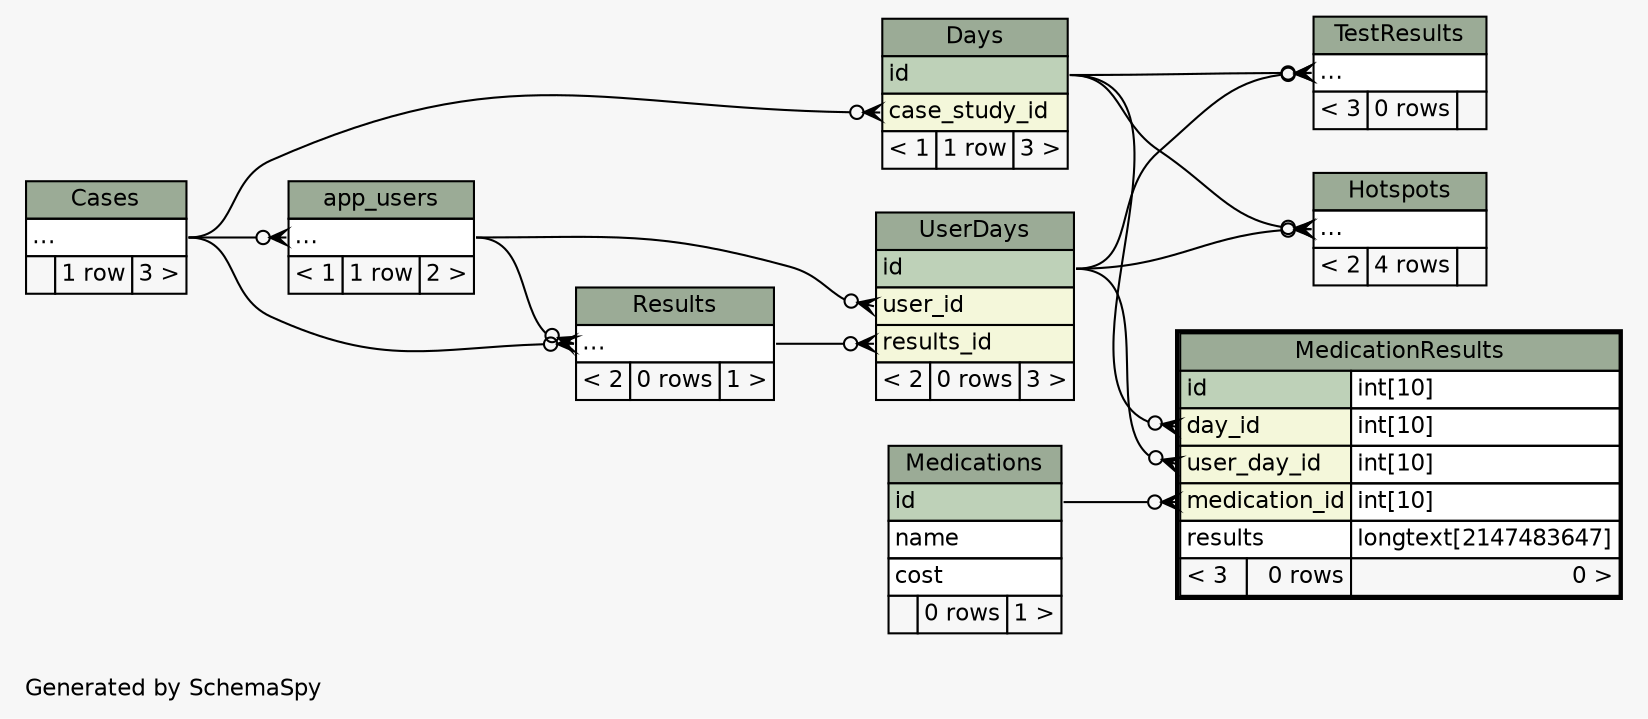 // dot 2.38.0 on Linux 4.4.0-66-generic
// SchemaSpy rev 590
digraph "twoDegreesRelationshipsDiagram" {
  graph [
    rankdir="RL"
    bgcolor="#f7f7f7"
    label="\nGenerated by SchemaSpy"
    labeljust="l"
    nodesep="0.18"
    ranksep="0.46"
    fontname="Helvetica"
    fontsize="11"
  ];
  node [
    fontname="Helvetica"
    fontsize="11"
    shape="plaintext"
  ];
  edge [
    arrowsize="0.8"
  ];
  "app_users":"elipses":w -> "Cases":"elipses":e [arrowhead=none dir=back arrowtail=crowodot];
  "Days":"case_study_id":w -> "Cases":"elipses":e [arrowhead=none dir=back arrowtail=crowodot];
  "Hotspots":"elipses":w -> "Days":"id":e [arrowhead=none dir=back arrowtail=crowodot];
  "Hotspots":"elipses":w -> "UserDays":"id":e [arrowhead=none dir=back arrowtail=crowodot];
  "MedicationResults":"day_id":w -> "Days":"id":e [arrowhead=none dir=back arrowtail=crowodot];
  "MedicationResults":"medication_id":w -> "Medications":"id":e [arrowhead=none dir=back arrowtail=crowodot];
  "MedicationResults":"user_day_id":w -> "UserDays":"id":e [arrowhead=none dir=back arrowtail=crowodot];
  "Results":"elipses":w -> "Cases":"elipses":e [arrowhead=none dir=back arrowtail=crowodot];
  "Results":"elipses":w -> "app_users":"elipses":e [arrowhead=none dir=back arrowtail=crowodot];
  "TestResults":"elipses":w -> "Days":"id":e [arrowhead=none dir=back arrowtail=crowodot];
  "TestResults":"elipses":w -> "UserDays":"id":e [arrowhead=none dir=back arrowtail=crowodot];
  "UserDays":"results_id":w -> "Results":"elipses":e [arrowhead=none dir=back arrowtail=crowodot];
  "UserDays":"user_id":w -> "app_users":"elipses":e [arrowhead=none dir=back arrowtail=crowodot];
  "app_users" [
    label=<
    <TABLE BORDER="0" CELLBORDER="1" CELLSPACING="0" BGCOLOR="#ffffff">
      <TR><TD COLSPAN="3" BGCOLOR="#9bab96" ALIGN="CENTER">app_users</TD></TR>
      <TR><TD PORT="elipses" COLSPAN="3" ALIGN="LEFT">...</TD></TR>
      <TR><TD ALIGN="LEFT" BGCOLOR="#f7f7f7">&lt; 1</TD><TD ALIGN="RIGHT" BGCOLOR="#f7f7f7">1 row</TD><TD ALIGN="RIGHT" BGCOLOR="#f7f7f7">2 &gt;</TD></TR>
    </TABLE>>
    URL="app_users.html"
    tooltip="app_users"
  ];
  "Cases" [
    label=<
    <TABLE BORDER="0" CELLBORDER="1" CELLSPACING="0" BGCOLOR="#ffffff">
      <TR><TD COLSPAN="3" BGCOLOR="#9bab96" ALIGN="CENTER">Cases</TD></TR>
      <TR><TD PORT="elipses" COLSPAN="3" ALIGN="LEFT">...</TD></TR>
      <TR><TD ALIGN="LEFT" BGCOLOR="#f7f7f7">  </TD><TD ALIGN="RIGHT" BGCOLOR="#f7f7f7">1 row</TD><TD ALIGN="RIGHT" BGCOLOR="#f7f7f7">3 &gt;</TD></TR>
    </TABLE>>
    URL="Cases.html"
    tooltip="Cases"
  ];
  "Days" [
    label=<
    <TABLE BORDER="0" CELLBORDER="1" CELLSPACING="0" BGCOLOR="#ffffff">
      <TR><TD COLSPAN="3" BGCOLOR="#9bab96" ALIGN="CENTER">Days</TD></TR>
      <TR><TD PORT="id" COLSPAN="3" BGCOLOR="#bed1b8" ALIGN="LEFT">id</TD></TR>
      <TR><TD PORT="case_study_id" COLSPAN="3" BGCOLOR="#f4f7da" ALIGN="LEFT">case_study_id</TD></TR>
      <TR><TD ALIGN="LEFT" BGCOLOR="#f7f7f7">&lt; 1</TD><TD ALIGN="RIGHT" BGCOLOR="#f7f7f7">1 row</TD><TD ALIGN="RIGHT" BGCOLOR="#f7f7f7">3 &gt;</TD></TR>
    </TABLE>>
    URL="Days.html"
    tooltip="Days"
  ];
  "Hotspots" [
    label=<
    <TABLE BORDER="0" CELLBORDER="1" CELLSPACING="0" BGCOLOR="#ffffff">
      <TR><TD COLSPAN="3" BGCOLOR="#9bab96" ALIGN="CENTER">Hotspots</TD></TR>
      <TR><TD PORT="elipses" COLSPAN="3" ALIGN="LEFT">...</TD></TR>
      <TR><TD ALIGN="LEFT" BGCOLOR="#f7f7f7">&lt; 2</TD><TD ALIGN="RIGHT" BGCOLOR="#f7f7f7">4 rows</TD><TD ALIGN="RIGHT" BGCOLOR="#f7f7f7">  </TD></TR>
    </TABLE>>
    URL="Hotspots.html"
    tooltip="Hotspots"
  ];
  "MedicationResults" [
    label=<
    <TABLE BORDER="2" CELLBORDER="1" CELLSPACING="0" BGCOLOR="#ffffff">
      <TR><TD COLSPAN="3" BGCOLOR="#9bab96" ALIGN="CENTER">MedicationResults</TD></TR>
      <TR><TD PORT="id" COLSPAN="2" BGCOLOR="#bed1b8" ALIGN="LEFT">id</TD><TD PORT="id.type" ALIGN="LEFT">int[10]</TD></TR>
      <TR><TD PORT="day_id" COLSPAN="2" BGCOLOR="#f4f7da" ALIGN="LEFT">day_id</TD><TD PORT="day_id.type" ALIGN="LEFT">int[10]</TD></TR>
      <TR><TD PORT="user_day_id" COLSPAN="2" BGCOLOR="#f4f7da" ALIGN="LEFT">user_day_id</TD><TD PORT="user_day_id.type" ALIGN="LEFT">int[10]</TD></TR>
      <TR><TD PORT="medication_id" COLSPAN="2" BGCOLOR="#f4f7da" ALIGN="LEFT">medication_id</TD><TD PORT="medication_id.type" ALIGN="LEFT">int[10]</TD></TR>
      <TR><TD PORT="results" COLSPAN="2" ALIGN="LEFT">results</TD><TD PORT="results.type" ALIGN="LEFT">longtext[2147483647]</TD></TR>
      <TR><TD ALIGN="LEFT" BGCOLOR="#f7f7f7">&lt; 3</TD><TD ALIGN="RIGHT" BGCOLOR="#f7f7f7">0 rows</TD><TD ALIGN="RIGHT" BGCOLOR="#f7f7f7">0 &gt;</TD></TR>
    </TABLE>>
    URL="MedicationResults.html"
    tooltip="MedicationResults"
  ];
  "Medications" [
    label=<
    <TABLE BORDER="0" CELLBORDER="1" CELLSPACING="0" BGCOLOR="#ffffff">
      <TR><TD COLSPAN="3" BGCOLOR="#9bab96" ALIGN="CENTER">Medications</TD></TR>
      <TR><TD PORT="id" COLSPAN="3" BGCOLOR="#bed1b8" ALIGN="LEFT">id</TD></TR>
      <TR><TD PORT="name" COLSPAN="3" ALIGN="LEFT">name</TD></TR>
      <TR><TD PORT="cost" COLSPAN="3" ALIGN="LEFT">cost</TD></TR>
      <TR><TD ALIGN="LEFT" BGCOLOR="#f7f7f7">  </TD><TD ALIGN="RIGHT" BGCOLOR="#f7f7f7">0 rows</TD><TD ALIGN="RIGHT" BGCOLOR="#f7f7f7">1 &gt;</TD></TR>
    </TABLE>>
    URL="Medications.html"
    tooltip="Medications"
  ];
  "Results" [
    label=<
    <TABLE BORDER="0" CELLBORDER="1" CELLSPACING="0" BGCOLOR="#ffffff">
      <TR><TD COLSPAN="3" BGCOLOR="#9bab96" ALIGN="CENTER">Results</TD></TR>
      <TR><TD PORT="elipses" COLSPAN="3" ALIGN="LEFT">...</TD></TR>
      <TR><TD ALIGN="LEFT" BGCOLOR="#f7f7f7">&lt; 2</TD><TD ALIGN="RIGHT" BGCOLOR="#f7f7f7">0 rows</TD><TD ALIGN="RIGHT" BGCOLOR="#f7f7f7">1 &gt;</TD></TR>
    </TABLE>>
    URL="Results.html"
    tooltip="Results"
  ];
  "TestResults" [
    label=<
    <TABLE BORDER="0" CELLBORDER="1" CELLSPACING="0" BGCOLOR="#ffffff">
      <TR><TD COLSPAN="3" BGCOLOR="#9bab96" ALIGN="CENTER">TestResults</TD></TR>
      <TR><TD PORT="elipses" COLSPAN="3" ALIGN="LEFT">...</TD></TR>
      <TR><TD ALIGN="LEFT" BGCOLOR="#f7f7f7">&lt; 3</TD><TD ALIGN="RIGHT" BGCOLOR="#f7f7f7">0 rows</TD><TD ALIGN="RIGHT" BGCOLOR="#f7f7f7">  </TD></TR>
    </TABLE>>
    URL="TestResults.html"
    tooltip="TestResults"
  ];
  "UserDays" [
    label=<
    <TABLE BORDER="0" CELLBORDER="1" CELLSPACING="0" BGCOLOR="#ffffff">
      <TR><TD COLSPAN="3" BGCOLOR="#9bab96" ALIGN="CENTER">UserDays</TD></TR>
      <TR><TD PORT="id" COLSPAN="3" BGCOLOR="#bed1b8" ALIGN="LEFT">id</TD></TR>
      <TR><TD PORT="user_id" COLSPAN="3" BGCOLOR="#f4f7da" ALIGN="LEFT">user_id</TD></TR>
      <TR><TD PORT="results_id" COLSPAN="3" BGCOLOR="#f4f7da" ALIGN="LEFT">results_id</TD></TR>
      <TR><TD ALIGN="LEFT" BGCOLOR="#f7f7f7">&lt; 2</TD><TD ALIGN="RIGHT" BGCOLOR="#f7f7f7">0 rows</TD><TD ALIGN="RIGHT" BGCOLOR="#f7f7f7">3 &gt;</TD></TR>
    </TABLE>>
    URL="UserDays.html"
    tooltip="UserDays"
  ];
}
